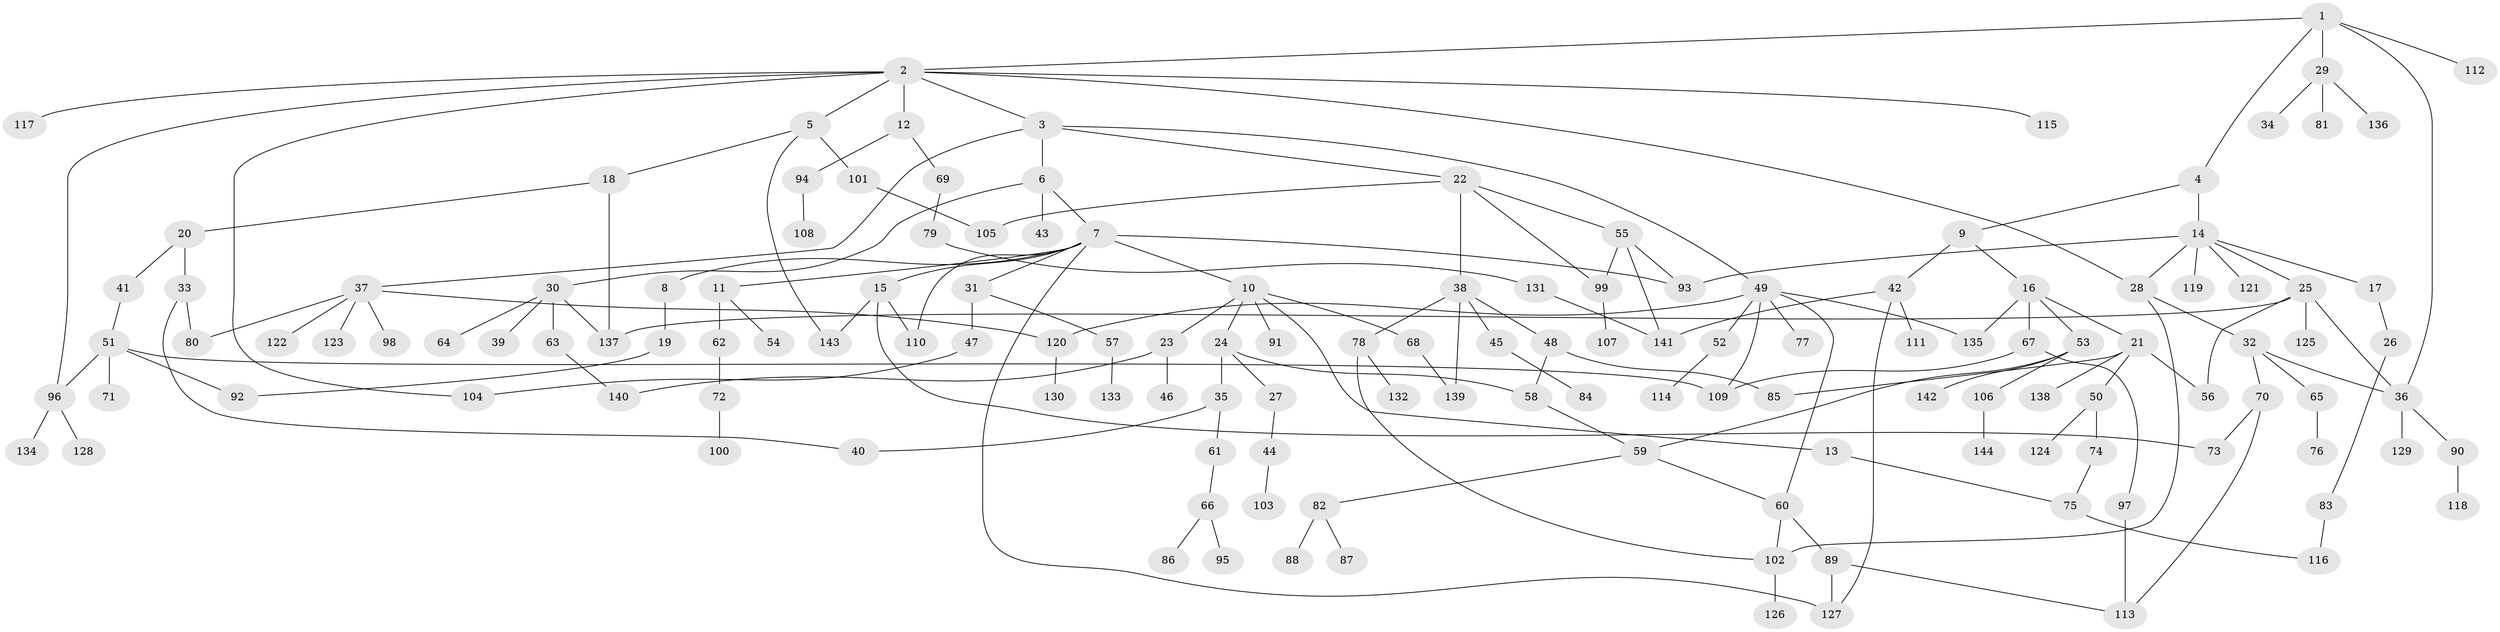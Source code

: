 // coarse degree distribution, {4: 0.11363636363636363, 7: 0.022727272727272728, 8: 0.022727272727272728, 11: 0.022727272727272728, 6: 0.06818181818181818, 5: 0.11363636363636363, 9: 0.022727272727272728, 2: 0.25, 1: 0.11363636363636363, 3: 0.25}
// Generated by graph-tools (version 1.1) at 2025/48/03/04/25 22:48:54]
// undirected, 144 vertices, 181 edges
graph export_dot {
  node [color=gray90,style=filled];
  1;
  2;
  3;
  4;
  5;
  6;
  7;
  8;
  9;
  10;
  11;
  12;
  13;
  14;
  15;
  16;
  17;
  18;
  19;
  20;
  21;
  22;
  23;
  24;
  25;
  26;
  27;
  28;
  29;
  30;
  31;
  32;
  33;
  34;
  35;
  36;
  37;
  38;
  39;
  40;
  41;
  42;
  43;
  44;
  45;
  46;
  47;
  48;
  49;
  50;
  51;
  52;
  53;
  54;
  55;
  56;
  57;
  58;
  59;
  60;
  61;
  62;
  63;
  64;
  65;
  66;
  67;
  68;
  69;
  70;
  71;
  72;
  73;
  74;
  75;
  76;
  77;
  78;
  79;
  80;
  81;
  82;
  83;
  84;
  85;
  86;
  87;
  88;
  89;
  90;
  91;
  92;
  93;
  94;
  95;
  96;
  97;
  98;
  99;
  100;
  101;
  102;
  103;
  104;
  105;
  106;
  107;
  108;
  109;
  110;
  111;
  112;
  113;
  114;
  115;
  116;
  117;
  118;
  119;
  120;
  121;
  122;
  123;
  124;
  125;
  126;
  127;
  128;
  129;
  130;
  131;
  132;
  133;
  134;
  135;
  136;
  137;
  138;
  139;
  140;
  141;
  142;
  143;
  144;
  1 -- 2;
  1 -- 4;
  1 -- 29;
  1 -- 36;
  1 -- 112;
  2 -- 3;
  2 -- 5;
  2 -- 12;
  2 -- 96;
  2 -- 104;
  2 -- 115;
  2 -- 117;
  2 -- 28;
  3 -- 6;
  3 -- 22;
  3 -- 37;
  3 -- 49;
  4 -- 9;
  4 -- 14;
  5 -- 18;
  5 -- 101;
  5 -- 143;
  6 -- 7;
  6 -- 30;
  6 -- 43;
  7 -- 8;
  7 -- 10;
  7 -- 11;
  7 -- 15;
  7 -- 31;
  7 -- 110;
  7 -- 127;
  7 -- 93;
  8 -- 19;
  9 -- 16;
  9 -- 42;
  10 -- 13;
  10 -- 23;
  10 -- 24;
  10 -- 68;
  10 -- 91;
  11 -- 54;
  11 -- 62;
  12 -- 69;
  12 -- 94;
  13 -- 75;
  14 -- 17;
  14 -- 25;
  14 -- 28;
  14 -- 93;
  14 -- 119;
  14 -- 121;
  15 -- 143;
  15 -- 110;
  15 -- 73;
  16 -- 21;
  16 -- 53;
  16 -- 67;
  16 -- 135;
  17 -- 26;
  18 -- 20;
  18 -- 137;
  19 -- 92;
  20 -- 33;
  20 -- 41;
  21 -- 50;
  21 -- 56;
  21 -- 138;
  21 -- 85;
  22 -- 38;
  22 -- 55;
  22 -- 99;
  22 -- 105;
  23 -- 46;
  23 -- 140;
  24 -- 27;
  24 -- 35;
  24 -- 58;
  25 -- 125;
  25 -- 36;
  25 -- 137;
  25 -- 56;
  26 -- 83;
  27 -- 44;
  28 -- 32;
  28 -- 102;
  29 -- 34;
  29 -- 81;
  29 -- 136;
  30 -- 39;
  30 -- 63;
  30 -- 64;
  30 -- 137;
  31 -- 47;
  31 -- 57;
  32 -- 65;
  32 -- 70;
  32 -- 36;
  33 -- 40;
  33 -- 80;
  35 -- 61;
  35 -- 40;
  36 -- 90;
  36 -- 129;
  37 -- 98;
  37 -- 120;
  37 -- 122;
  37 -- 123;
  37 -- 80;
  38 -- 45;
  38 -- 48;
  38 -- 78;
  38 -- 139;
  41 -- 51;
  42 -- 111;
  42 -- 141;
  42 -- 127;
  44 -- 103;
  45 -- 84;
  47 -- 104;
  48 -- 85;
  48 -- 58;
  49 -- 52;
  49 -- 77;
  49 -- 109;
  49 -- 135;
  49 -- 60;
  49 -- 120;
  50 -- 74;
  50 -- 124;
  51 -- 71;
  51 -- 92;
  51 -- 96;
  51 -- 109;
  52 -- 114;
  53 -- 59;
  53 -- 106;
  53 -- 142;
  55 -- 93;
  55 -- 141;
  55 -- 99;
  57 -- 133;
  58 -- 59;
  59 -- 60;
  59 -- 82;
  60 -- 89;
  60 -- 102;
  61 -- 66;
  62 -- 72;
  63 -- 140;
  65 -- 76;
  66 -- 86;
  66 -- 95;
  67 -- 97;
  67 -- 109;
  68 -- 139;
  69 -- 79;
  70 -- 73;
  70 -- 113;
  72 -- 100;
  74 -- 75;
  75 -- 116;
  78 -- 132;
  78 -- 102;
  79 -- 131;
  82 -- 87;
  82 -- 88;
  83 -- 116;
  89 -- 113;
  89 -- 127;
  90 -- 118;
  94 -- 108;
  96 -- 128;
  96 -- 134;
  97 -- 113;
  99 -- 107;
  101 -- 105;
  102 -- 126;
  106 -- 144;
  120 -- 130;
  131 -- 141;
}
